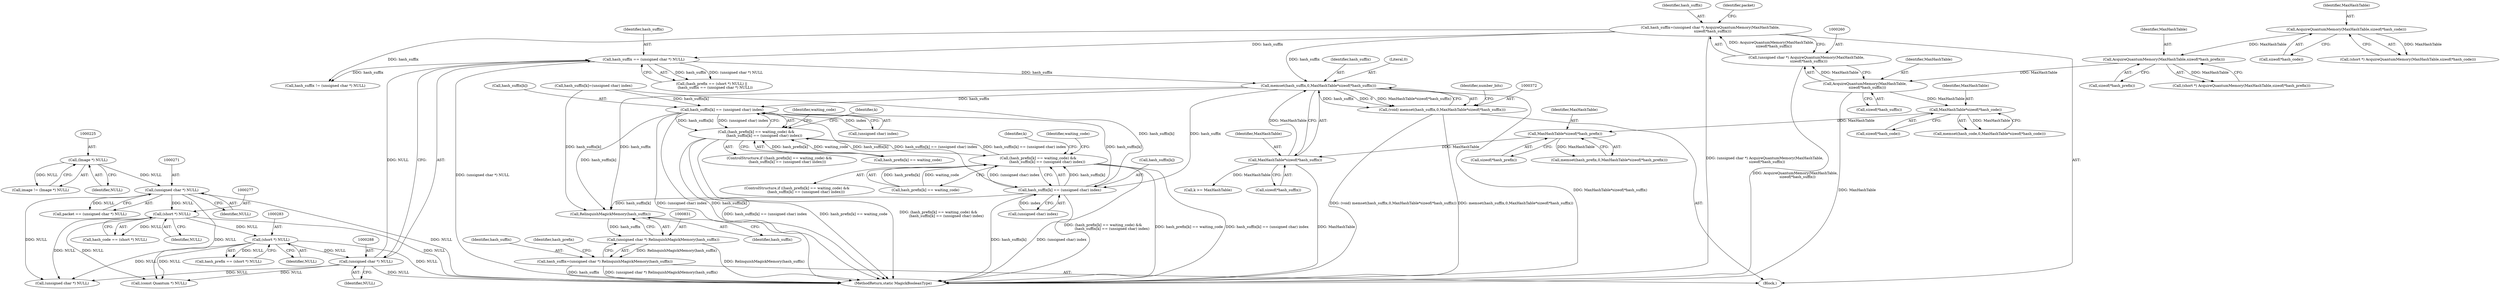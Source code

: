 digraph "0_ImageMagick6_61135001a625364e29bdce83832f043eebde7b5a_0@pointer" {
"1000373" [label="(Call,memset(hash_suffix,0,MaxHashTable*sizeof(*hash_suffix)))"];
"1000285" [label="(Call,hash_suffix == (unsigned char *) NULL)"];
"1000257" [label="(Call,hash_suffix=(unsigned char *) AcquireQuantumMemory(MaxHashTable,\n    sizeof(*hash_suffix)))"];
"1000259" [label="(Call,(unsigned char *) AcquireQuantumMemory(MaxHashTable,\n    sizeof(*hash_suffix)))"];
"1000261" [label="(Call,AcquireQuantumMemory(MaxHashTable,\n    sizeof(*hash_suffix)))"];
"1000252" [label="(Call,AcquireQuantumMemory(MaxHashTable,sizeof(*hash_prefix)))"];
"1000243" [label="(Call,AcquireQuantumMemory(MaxHashTable,sizeof(*hash_code)))"];
"1000287" [label="(Call,(unsigned char *) NULL)"];
"1000282" [label="(Call,(short *) NULL)"];
"1000276" [label="(Call,(short *) NULL)"];
"1000270" [label="(Call,(unsigned char *) NULL)"];
"1000224" [label="(Call,(Image *) NULL)"];
"1000376" [label="(Call,MaxHashTable*sizeof(*hash_suffix))"];
"1000366" [label="(Call,MaxHashTable*sizeof(*hash_prefix))"];
"1000356" [label="(Call,MaxHashTable*sizeof(*hash_code))"];
"1000371" [label="(Call,(void) memset(hash_suffix,0,MaxHashTable*sizeof(*hash_suffix)))"];
"1000558" [label="(Call,hash_suffix[k] == (unsigned char) index)"];
"1000552" [label="(Call,(hash_prefix[k] == waiting_code) &&\n              (hash_suffix[k] == (unsigned char) index))"];
"1000601" [label="(Call,(hash_prefix[k] == waiting_code) &&\n                (hash_suffix[k] == (unsigned char) index))"];
"1000607" [label="(Call,hash_suffix[k] == (unsigned char) index)"];
"1000832" [label="(Call,RelinquishMagickMemory(hash_suffix))"];
"1000830" [label="(Call,(unsigned char *) RelinquishMagickMemory(hash_suffix))"];
"1000828" [label="(Call,hash_suffix=(unsigned char *) RelinquishMagickMemory(hash_suffix))"];
"1000830" [label="(Call,(unsigned char *) RelinquishMagickMemory(hash_suffix))"];
"1000584" [label="(Identifier,k)"];
"1000457" [label="(Call,(const Quantum *) NULL)"];
"1000253" [label="(Identifier,MaxHashTable)"];
"1000243" [label="(Call,AcquireQuantumMemory(MaxHashTable,sizeof(*hash_code)))"];
"1000608" [label="(Call,hash_suffix[k])"];
"1000533" [label="(Call,k >= MaxHashTable)"];
"1000358" [label="(Call,sizeof(*hash_code))"];
"1000224" [label="(Call,(Image *) NULL)"];
"1000263" [label="(Call,sizeof(*hash_suffix))"];
"1000611" [label="(Call,(unsigned char) index)"];
"1000371" [label="(Call,(void) memset(hash_suffix,0,MaxHashTable*sizeof(*hash_suffix)))"];
"1000289" [label="(Identifier,NULL)"];
"1000270" [label="(Call,(unsigned char *) NULL)"];
"1000378" [label="(Call,sizeof(*hash_suffix))"];
"1000284" [label="(Identifier,NULL)"];
"1000607" [label="(Call,hash_suffix[k] == (unsigned char) index)"];
"1000272" [label="(Identifier,NULL)"];
"1000551" [label="(ControlStructure,if ((hash_prefix[k] == waiting_code) &&\n              (hash_suffix[k] == (unsigned char) index)))"];
"1000285" [label="(Call,hash_suffix == (unsigned char *) NULL)"];
"1000257" [label="(Call,hash_suffix=(unsigned char *) AcquireQuantumMemory(MaxHashTable,\n    sizeof(*hash_suffix)))"];
"1000250" [label="(Call,(short *) AcquireQuantumMemory(MaxHashTable,sizeof(*hash_prefix)))"];
"1000567" [label="(Identifier,waiting_code)"];
"1000601" [label="(Call,(hash_prefix[k] == waiting_code) &&\n                (hash_suffix[k] == (unsigned char) index))"];
"1000357" [label="(Identifier,MaxHashTable)"];
"1000269" [label="(Identifier,packet)"];
"1000559" [label="(Call,hash_suffix[k])"];
"1000294" [label="(Call,(unsigned char *) NULL)"];
"1000374" [label="(Identifier,hash_suffix)"];
"1000368" [label="(Call,sizeof(*hash_prefix))"];
"1000366" [label="(Call,MaxHashTable*sizeof(*hash_prefix))"];
"1000276" [label="(Call,(short *) NULL)"];
"1000226" [label="(Identifier,NULL)"];
"1000280" [label="(Call,hash_prefix == (short *) NULL)"];
"1000287" [label="(Call,(unsigned char *) NULL)"];
"1000382" [label="(Identifier,number_bits)"];
"1000376" [label="(Call,MaxHashTable*sizeof(*hash_suffix))"];
"1000259" [label="(Call,(unsigned char *) AcquireQuantumMemory(MaxHashTable,\n    sizeof(*hash_suffix)))"];
"1000649" [label="(Call,hash_suffix[k]=(unsigned char) index)"];
"1000353" [label="(Call,memset(hash_code,0,MaxHashTable*sizeof(*hash_code)))"];
"1000367" [label="(Identifier,MaxHashTable)"];
"1000274" [label="(Call,hash_code == (short *) NULL)"];
"1000552" [label="(Call,(hash_prefix[k] == waiting_code) &&\n              (hash_suffix[k] == (unsigned char) index))"];
"1000254" [label="(Call,sizeof(*hash_prefix))"];
"1000282" [label="(Call,(short *) NULL)"];
"1000286" [label="(Identifier,hash_suffix)"];
"1000835" [label="(Identifier,hash_prefix)"];
"1000244" [label="(Identifier,MaxHashTable)"];
"1000558" [label="(Call,hash_suffix[k] == (unsigned char) index)"];
"1000328" [label="(Call,hash_suffix != (unsigned char *) NULL)"];
"1000616" [label="(Identifier,waiting_code)"];
"1000363" [label="(Call,memset(hash_prefix,0,MaxHashTable*sizeof(*hash_prefix)))"];
"1000117" [label="(Block,)"];
"1000832" [label="(Call,RelinquishMagickMemory(hash_suffix))"];
"1000252" [label="(Call,AcquireQuantumMemory(MaxHashTable,sizeof(*hash_prefix)))"];
"1000222" [label="(Call,image != (Image *) NULL)"];
"1000373" [label="(Call,memset(hash_suffix,0,MaxHashTable*sizeof(*hash_suffix)))"];
"1000854" [label="(MethodReturn,static MagickBooleanType)"];
"1000833" [label="(Identifier,hash_suffix)"];
"1000377" [label="(Identifier,MaxHashTable)"];
"1000553" [label="(Call,hash_prefix[k] == waiting_code)"];
"1000562" [label="(Call,(unsigned char) index)"];
"1000245" [label="(Call,sizeof(*hash_code))"];
"1000268" [label="(Call,packet == (unsigned char *) NULL)"];
"1000356" [label="(Call,MaxHashTable*sizeof(*hash_code))"];
"1000258" [label="(Identifier,hash_suffix)"];
"1000829" [label="(Identifier,hash_suffix)"];
"1000262" [label="(Identifier,MaxHashTable)"];
"1000602" [label="(Call,hash_prefix[k] == waiting_code)"];
"1000241" [label="(Call,(short *) AcquireQuantumMemory(MaxHashTable,sizeof(*hash_code)))"];
"1000574" [label="(Identifier,k)"];
"1000828" [label="(Call,hash_suffix=(unsigned char *) RelinquishMagickMemory(hash_suffix))"];
"1000375" [label="(Literal,0)"];
"1000278" [label="(Identifier,NULL)"];
"1000261" [label="(Call,AcquireQuantumMemory(MaxHashTable,\n    sizeof(*hash_suffix)))"];
"1000279" [label="(Call,(hash_prefix == (short *) NULL) ||\n      (hash_suffix == (unsigned char *) NULL))"];
"1000600" [label="(ControlStructure,if ((hash_prefix[k] == waiting_code) &&\n                (hash_suffix[k] == (unsigned char) index)))"];
"1000373" -> "1000371"  [label="AST: "];
"1000373" -> "1000376"  [label="CFG: "];
"1000374" -> "1000373"  [label="AST: "];
"1000375" -> "1000373"  [label="AST: "];
"1000376" -> "1000373"  [label="AST: "];
"1000371" -> "1000373"  [label="CFG: "];
"1000373" -> "1000854"  [label="DDG: MaxHashTable*sizeof(*hash_suffix)"];
"1000373" -> "1000371"  [label="DDG: hash_suffix"];
"1000373" -> "1000371"  [label="DDG: 0"];
"1000373" -> "1000371"  [label="DDG: MaxHashTable*sizeof(*hash_suffix)"];
"1000285" -> "1000373"  [label="DDG: hash_suffix"];
"1000257" -> "1000373"  [label="DDG: hash_suffix"];
"1000376" -> "1000373"  [label="DDG: MaxHashTable"];
"1000373" -> "1000558"  [label="DDG: hash_suffix"];
"1000373" -> "1000607"  [label="DDG: hash_suffix"];
"1000373" -> "1000832"  [label="DDG: hash_suffix"];
"1000285" -> "1000279"  [label="AST: "];
"1000285" -> "1000287"  [label="CFG: "];
"1000286" -> "1000285"  [label="AST: "];
"1000287" -> "1000285"  [label="AST: "];
"1000279" -> "1000285"  [label="CFG: "];
"1000285" -> "1000854"  [label="DDG: (unsigned char *) NULL"];
"1000285" -> "1000279"  [label="DDG: hash_suffix"];
"1000285" -> "1000279"  [label="DDG: (unsigned char *) NULL"];
"1000257" -> "1000285"  [label="DDG: hash_suffix"];
"1000287" -> "1000285"  [label="DDG: NULL"];
"1000285" -> "1000328"  [label="DDG: hash_suffix"];
"1000257" -> "1000117"  [label="AST: "];
"1000257" -> "1000259"  [label="CFG: "];
"1000258" -> "1000257"  [label="AST: "];
"1000259" -> "1000257"  [label="AST: "];
"1000269" -> "1000257"  [label="CFG: "];
"1000257" -> "1000854"  [label="DDG: (unsigned char *) AcquireQuantumMemory(MaxHashTable,\n    sizeof(*hash_suffix))"];
"1000259" -> "1000257"  [label="DDG: AcquireQuantumMemory(MaxHashTable,\n    sizeof(*hash_suffix))"];
"1000257" -> "1000328"  [label="DDG: hash_suffix"];
"1000259" -> "1000261"  [label="CFG: "];
"1000260" -> "1000259"  [label="AST: "];
"1000261" -> "1000259"  [label="AST: "];
"1000259" -> "1000854"  [label="DDG: AcquireQuantumMemory(MaxHashTable,\n    sizeof(*hash_suffix))"];
"1000261" -> "1000259"  [label="DDG: MaxHashTable"];
"1000261" -> "1000263"  [label="CFG: "];
"1000262" -> "1000261"  [label="AST: "];
"1000263" -> "1000261"  [label="AST: "];
"1000261" -> "1000854"  [label="DDG: MaxHashTable"];
"1000252" -> "1000261"  [label="DDG: MaxHashTable"];
"1000261" -> "1000356"  [label="DDG: MaxHashTable"];
"1000252" -> "1000250"  [label="AST: "];
"1000252" -> "1000254"  [label="CFG: "];
"1000253" -> "1000252"  [label="AST: "];
"1000254" -> "1000252"  [label="AST: "];
"1000250" -> "1000252"  [label="CFG: "];
"1000252" -> "1000250"  [label="DDG: MaxHashTable"];
"1000243" -> "1000252"  [label="DDG: MaxHashTable"];
"1000243" -> "1000241"  [label="AST: "];
"1000243" -> "1000245"  [label="CFG: "];
"1000244" -> "1000243"  [label="AST: "];
"1000245" -> "1000243"  [label="AST: "];
"1000241" -> "1000243"  [label="CFG: "];
"1000243" -> "1000241"  [label="DDG: MaxHashTable"];
"1000287" -> "1000289"  [label="CFG: "];
"1000288" -> "1000287"  [label="AST: "];
"1000289" -> "1000287"  [label="AST: "];
"1000287" -> "1000854"  [label="DDG: NULL"];
"1000282" -> "1000287"  [label="DDG: NULL"];
"1000287" -> "1000294"  [label="DDG: NULL"];
"1000287" -> "1000457"  [label="DDG: NULL"];
"1000282" -> "1000280"  [label="AST: "];
"1000282" -> "1000284"  [label="CFG: "];
"1000283" -> "1000282"  [label="AST: "];
"1000284" -> "1000282"  [label="AST: "];
"1000280" -> "1000282"  [label="CFG: "];
"1000282" -> "1000854"  [label="DDG: NULL"];
"1000282" -> "1000280"  [label="DDG: NULL"];
"1000276" -> "1000282"  [label="DDG: NULL"];
"1000282" -> "1000294"  [label="DDG: NULL"];
"1000282" -> "1000457"  [label="DDG: NULL"];
"1000276" -> "1000274"  [label="AST: "];
"1000276" -> "1000278"  [label="CFG: "];
"1000277" -> "1000276"  [label="AST: "];
"1000278" -> "1000276"  [label="AST: "];
"1000274" -> "1000276"  [label="CFG: "];
"1000276" -> "1000854"  [label="DDG: NULL"];
"1000276" -> "1000274"  [label="DDG: NULL"];
"1000270" -> "1000276"  [label="DDG: NULL"];
"1000276" -> "1000294"  [label="DDG: NULL"];
"1000276" -> "1000457"  [label="DDG: NULL"];
"1000270" -> "1000268"  [label="AST: "];
"1000270" -> "1000272"  [label="CFG: "];
"1000271" -> "1000270"  [label="AST: "];
"1000272" -> "1000270"  [label="AST: "];
"1000268" -> "1000270"  [label="CFG: "];
"1000270" -> "1000854"  [label="DDG: NULL"];
"1000270" -> "1000268"  [label="DDG: NULL"];
"1000224" -> "1000270"  [label="DDG: NULL"];
"1000270" -> "1000294"  [label="DDG: NULL"];
"1000270" -> "1000457"  [label="DDG: NULL"];
"1000224" -> "1000222"  [label="AST: "];
"1000224" -> "1000226"  [label="CFG: "];
"1000225" -> "1000224"  [label="AST: "];
"1000226" -> "1000224"  [label="AST: "];
"1000222" -> "1000224"  [label="CFG: "];
"1000224" -> "1000222"  [label="DDG: NULL"];
"1000376" -> "1000378"  [label="CFG: "];
"1000377" -> "1000376"  [label="AST: "];
"1000378" -> "1000376"  [label="AST: "];
"1000376" -> "1000854"  [label="DDG: MaxHashTable"];
"1000366" -> "1000376"  [label="DDG: MaxHashTable"];
"1000376" -> "1000533"  [label="DDG: MaxHashTable"];
"1000366" -> "1000363"  [label="AST: "];
"1000366" -> "1000368"  [label="CFG: "];
"1000367" -> "1000366"  [label="AST: "];
"1000368" -> "1000366"  [label="AST: "];
"1000363" -> "1000366"  [label="CFG: "];
"1000366" -> "1000363"  [label="DDG: MaxHashTable"];
"1000356" -> "1000366"  [label="DDG: MaxHashTable"];
"1000356" -> "1000353"  [label="AST: "];
"1000356" -> "1000358"  [label="CFG: "];
"1000357" -> "1000356"  [label="AST: "];
"1000358" -> "1000356"  [label="AST: "];
"1000353" -> "1000356"  [label="CFG: "];
"1000356" -> "1000353"  [label="DDG: MaxHashTable"];
"1000371" -> "1000117"  [label="AST: "];
"1000372" -> "1000371"  [label="AST: "];
"1000382" -> "1000371"  [label="CFG: "];
"1000371" -> "1000854"  [label="DDG: memset(hash_suffix,0,MaxHashTable*sizeof(*hash_suffix))"];
"1000371" -> "1000854"  [label="DDG: (void) memset(hash_suffix,0,MaxHashTable*sizeof(*hash_suffix))"];
"1000558" -> "1000552"  [label="AST: "];
"1000558" -> "1000562"  [label="CFG: "];
"1000559" -> "1000558"  [label="AST: "];
"1000562" -> "1000558"  [label="AST: "];
"1000552" -> "1000558"  [label="CFG: "];
"1000558" -> "1000854"  [label="DDG: (unsigned char) index"];
"1000558" -> "1000854"  [label="DDG: hash_suffix[k]"];
"1000558" -> "1000552"  [label="DDG: hash_suffix[k]"];
"1000558" -> "1000552"  [label="DDG: (unsigned char) index"];
"1000649" -> "1000558"  [label="DDG: hash_suffix[k]"];
"1000607" -> "1000558"  [label="DDG: hash_suffix[k]"];
"1000562" -> "1000558"  [label="DDG: index"];
"1000558" -> "1000607"  [label="DDG: hash_suffix[k]"];
"1000558" -> "1000832"  [label="DDG: hash_suffix[k]"];
"1000552" -> "1000551"  [label="AST: "];
"1000552" -> "1000553"  [label="CFG: "];
"1000553" -> "1000552"  [label="AST: "];
"1000567" -> "1000552"  [label="CFG: "];
"1000574" -> "1000552"  [label="CFG: "];
"1000552" -> "1000854"  [label="DDG: hash_prefix[k] == waiting_code"];
"1000552" -> "1000854"  [label="DDG: hash_suffix[k] == (unsigned char) index"];
"1000552" -> "1000854"  [label="DDG: (hash_prefix[k] == waiting_code) &&\n              (hash_suffix[k] == (unsigned char) index)"];
"1000553" -> "1000552"  [label="DDG: hash_prefix[k]"];
"1000553" -> "1000552"  [label="DDG: waiting_code"];
"1000601" -> "1000552"  [label="DDG: hash_suffix[k] == (unsigned char) index"];
"1000552" -> "1000601"  [label="DDG: hash_suffix[k] == (unsigned char) index"];
"1000601" -> "1000600"  [label="AST: "];
"1000601" -> "1000602"  [label="CFG: "];
"1000601" -> "1000607"  [label="CFG: "];
"1000602" -> "1000601"  [label="AST: "];
"1000607" -> "1000601"  [label="AST: "];
"1000584" -> "1000601"  [label="CFG: "];
"1000616" -> "1000601"  [label="CFG: "];
"1000601" -> "1000854"  [label="DDG: hash_suffix[k] == (unsigned char) index"];
"1000601" -> "1000854"  [label="DDG: hash_prefix[k] == waiting_code"];
"1000601" -> "1000854"  [label="DDG: (hash_prefix[k] == waiting_code) &&\n                (hash_suffix[k] == (unsigned char) index)"];
"1000602" -> "1000601"  [label="DDG: hash_prefix[k]"];
"1000602" -> "1000601"  [label="DDG: waiting_code"];
"1000607" -> "1000601"  [label="DDG: hash_suffix[k]"];
"1000607" -> "1000601"  [label="DDG: (unsigned char) index"];
"1000607" -> "1000611"  [label="CFG: "];
"1000608" -> "1000607"  [label="AST: "];
"1000611" -> "1000607"  [label="AST: "];
"1000607" -> "1000854"  [label="DDG: hash_suffix[k]"];
"1000607" -> "1000854"  [label="DDG: (unsigned char) index"];
"1000649" -> "1000607"  [label="DDG: hash_suffix[k]"];
"1000611" -> "1000607"  [label="DDG: index"];
"1000607" -> "1000832"  [label="DDG: hash_suffix[k]"];
"1000832" -> "1000830"  [label="AST: "];
"1000832" -> "1000833"  [label="CFG: "];
"1000833" -> "1000832"  [label="AST: "];
"1000830" -> "1000832"  [label="CFG: "];
"1000832" -> "1000830"  [label="DDG: hash_suffix"];
"1000649" -> "1000832"  [label="DDG: hash_suffix[k]"];
"1000830" -> "1000828"  [label="AST: "];
"1000831" -> "1000830"  [label="AST: "];
"1000828" -> "1000830"  [label="CFG: "];
"1000830" -> "1000854"  [label="DDG: RelinquishMagickMemory(hash_suffix)"];
"1000830" -> "1000828"  [label="DDG: RelinquishMagickMemory(hash_suffix)"];
"1000828" -> "1000117"  [label="AST: "];
"1000829" -> "1000828"  [label="AST: "];
"1000835" -> "1000828"  [label="CFG: "];
"1000828" -> "1000854"  [label="DDG: hash_suffix"];
"1000828" -> "1000854"  [label="DDG: (unsigned char *) RelinquishMagickMemory(hash_suffix)"];
}
